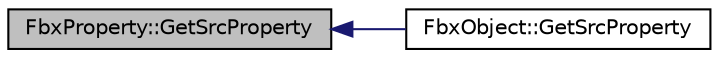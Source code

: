 digraph "FbxProperty::GetSrcProperty"
{
  edge [fontname="Helvetica",fontsize="10",labelfontname="Helvetica",labelfontsize="10"];
  node [fontname="Helvetica",fontsize="10",shape=record];
  rankdir="LR";
  Node243 [label="FbxProperty::GetSrcProperty",height=0.2,width=0.4,color="black", fillcolor="grey75", style="filled", fontcolor="black"];
  Node243 -> Node244 [dir="back",color="midnightblue",fontsize="10",style="solid",fontname="Helvetica"];
  Node244 [label="FbxObject::GetSrcProperty",height=0.2,width=0.4,color="black", fillcolor="white", style="filled",URL="$class_fbx_object.html#aa79380869a619b260fd1f861eb224f5e"];
}
